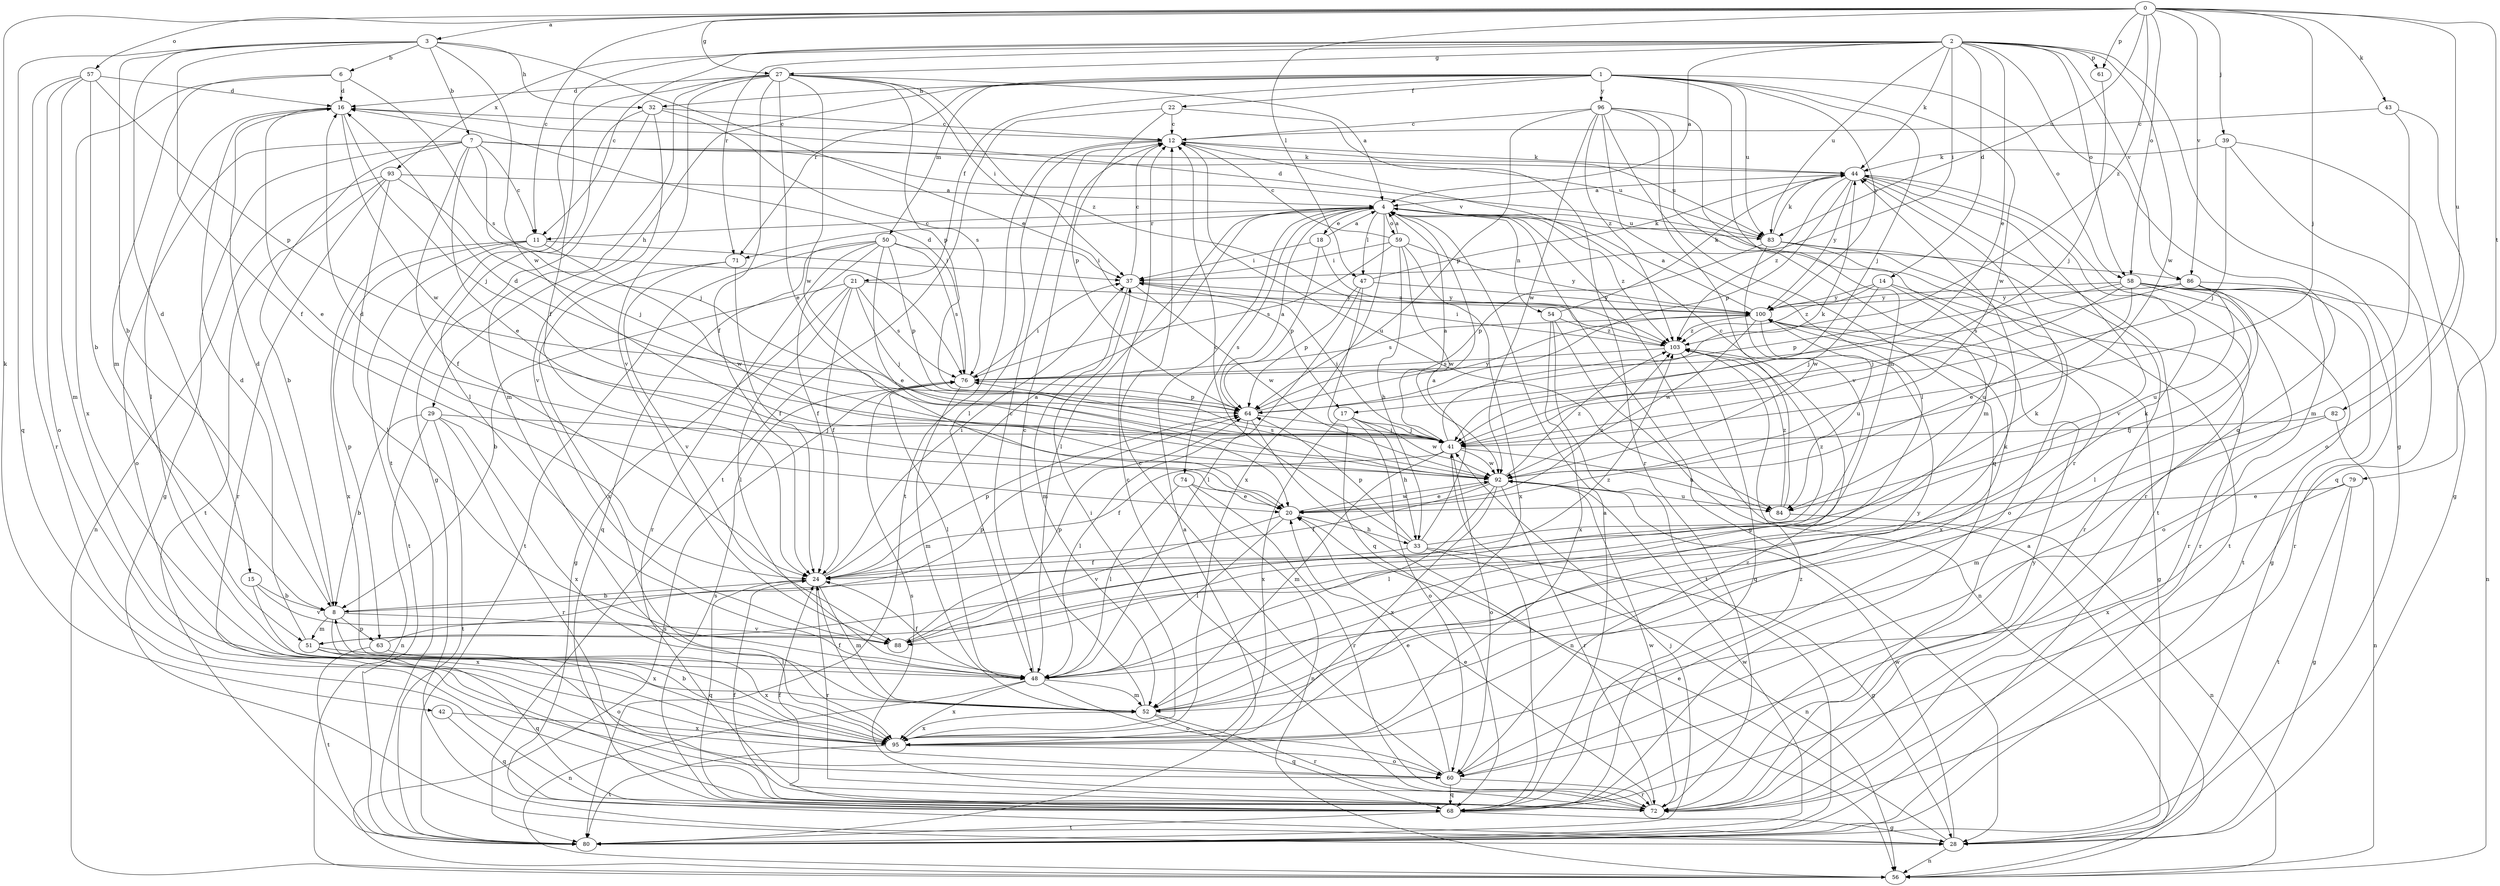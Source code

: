 strict digraph  {
0;
1;
2;
3;
4;
6;
7;
8;
11;
12;
14;
15;
16;
17;
18;
20;
21;
22;
24;
27;
28;
29;
32;
33;
37;
39;
41;
42;
43;
44;
47;
48;
50;
51;
52;
54;
56;
57;
58;
59;
60;
61;
63;
64;
68;
71;
72;
74;
76;
79;
80;
82;
83;
84;
86;
88;
92;
93;
95;
96;
100;
103;
0 -> 3  [label=a];
0 -> 11  [label=c];
0 -> 27  [label=g];
0 -> 39  [label=j];
0 -> 41  [label=j];
0 -> 42  [label=k];
0 -> 43  [label=k];
0 -> 47  [label=l];
0 -> 57  [label=o];
0 -> 58  [label=o];
0 -> 61  [label=p];
0 -> 79  [label=t];
0 -> 82  [label=u];
0 -> 83  [label=u];
0 -> 86  [label=v];
0 -> 103  [label=z];
1 -> 21  [label=f];
1 -> 22  [label=f];
1 -> 29  [label=h];
1 -> 32  [label=h];
1 -> 41  [label=j];
1 -> 50  [label=m];
1 -> 51  [label=m];
1 -> 58  [label=o];
1 -> 71  [label=r];
1 -> 83  [label=u];
1 -> 92  [label=w];
1 -> 96  [label=y];
1 -> 100  [label=y];
2 -> 4  [label=a];
2 -> 11  [label=c];
2 -> 14  [label=d];
2 -> 17  [label=e];
2 -> 24  [label=f];
2 -> 27  [label=g];
2 -> 28  [label=g];
2 -> 37  [label=i];
2 -> 44  [label=k];
2 -> 58  [label=o];
2 -> 61  [label=p];
2 -> 68  [label=q];
2 -> 71  [label=r];
2 -> 83  [label=u];
2 -> 86  [label=v];
2 -> 92  [label=w];
2 -> 93  [label=x];
3 -> 6  [label=b];
3 -> 7  [label=b];
3 -> 8  [label=b];
3 -> 15  [label=d];
3 -> 17  [label=e];
3 -> 24  [label=f];
3 -> 32  [label=h];
3 -> 68  [label=q];
3 -> 92  [label=w];
4 -> 11  [label=c];
4 -> 18  [label=e];
4 -> 28  [label=g];
4 -> 47  [label=l];
4 -> 48  [label=l];
4 -> 54  [label=n];
4 -> 59  [label=o];
4 -> 71  [label=r];
4 -> 74  [label=s];
4 -> 83  [label=u];
4 -> 95  [label=x];
4 -> 103  [label=z];
6 -> 16  [label=d];
6 -> 51  [label=m];
6 -> 76  [label=s];
6 -> 95  [label=x];
7 -> 8  [label=b];
7 -> 11  [label=c];
7 -> 20  [label=e];
7 -> 24  [label=f];
7 -> 28  [label=g];
7 -> 41  [label=j];
7 -> 44  [label=k];
7 -> 60  [label=o];
7 -> 83  [label=u];
7 -> 86  [label=v];
8 -> 16  [label=d];
8 -> 51  [label=m];
8 -> 63  [label=p];
8 -> 88  [label=v];
8 -> 95  [label=x];
8 -> 103  [label=z];
11 -> 37  [label=i];
11 -> 63  [label=p];
11 -> 80  [label=t];
11 -> 92  [label=w];
11 -> 95  [label=x];
12 -> 44  [label=k];
12 -> 48  [label=l];
12 -> 80  [label=t];
12 -> 83  [label=u];
12 -> 84  [label=u];
14 -> 41  [label=j];
14 -> 72  [label=r];
14 -> 84  [label=u];
14 -> 100  [label=y];
14 -> 103  [label=z];
15 -> 8  [label=b];
15 -> 88  [label=v];
15 -> 95  [label=x];
16 -> 12  [label=c];
16 -> 20  [label=e];
16 -> 41  [label=j];
16 -> 48  [label=l];
16 -> 92  [label=w];
17 -> 33  [label=h];
17 -> 41  [label=j];
17 -> 60  [label=o];
17 -> 92  [label=w];
17 -> 95  [label=x];
18 -> 4  [label=a];
18 -> 37  [label=i];
18 -> 64  [label=p];
18 -> 103  [label=z];
20 -> 16  [label=d];
20 -> 33  [label=h];
20 -> 48  [label=l];
20 -> 88  [label=v];
20 -> 92  [label=w];
20 -> 103  [label=z];
21 -> 8  [label=b];
21 -> 24  [label=f];
21 -> 28  [label=g];
21 -> 41  [label=j];
21 -> 48  [label=l];
21 -> 76  [label=s];
21 -> 100  [label=y];
22 -> 12  [label=c];
22 -> 64  [label=p];
22 -> 72  [label=r];
22 -> 80  [label=t];
24 -> 4  [label=a];
24 -> 8  [label=b];
24 -> 37  [label=i];
24 -> 52  [label=m];
24 -> 64  [label=p];
24 -> 68  [label=q];
24 -> 72  [label=r];
27 -> 4  [label=a];
27 -> 16  [label=d];
27 -> 20  [label=e];
27 -> 24  [label=f];
27 -> 37  [label=i];
27 -> 52  [label=m];
27 -> 64  [label=p];
27 -> 80  [label=t];
27 -> 88  [label=v];
27 -> 92  [label=w];
27 -> 103  [label=z];
28 -> 20  [label=e];
28 -> 56  [label=n];
28 -> 92  [label=w];
29 -> 8  [label=b];
29 -> 41  [label=j];
29 -> 56  [label=n];
29 -> 72  [label=r];
29 -> 80  [label=t];
29 -> 95  [label=x];
32 -> 12  [label=c];
32 -> 28  [label=g];
32 -> 48  [label=l];
32 -> 76  [label=s];
32 -> 88  [label=v];
33 -> 4  [label=a];
33 -> 12  [label=c];
33 -> 24  [label=f];
33 -> 28  [label=g];
33 -> 56  [label=n];
33 -> 64  [label=p];
33 -> 103  [label=z];
37 -> 12  [label=c];
37 -> 52  [label=m];
37 -> 92  [label=w];
37 -> 100  [label=y];
39 -> 28  [label=g];
39 -> 41  [label=j];
39 -> 44  [label=k];
39 -> 68  [label=q];
41 -> 4  [label=a];
41 -> 16  [label=d];
41 -> 24  [label=f];
41 -> 37  [label=i];
41 -> 44  [label=k];
41 -> 52  [label=m];
41 -> 60  [label=o];
41 -> 84  [label=u];
41 -> 92  [label=w];
42 -> 68  [label=q];
42 -> 95  [label=x];
43 -> 12  [label=c];
43 -> 52  [label=m];
43 -> 60  [label=o];
44 -> 4  [label=a];
44 -> 64  [label=p];
44 -> 72  [label=r];
44 -> 80  [label=t];
44 -> 88  [label=v];
44 -> 100  [label=y];
44 -> 103  [label=z];
47 -> 44  [label=k];
47 -> 48  [label=l];
47 -> 64  [label=p];
47 -> 68  [label=q];
47 -> 100  [label=y];
48 -> 12  [label=c];
48 -> 24  [label=f];
48 -> 52  [label=m];
48 -> 56  [label=n];
48 -> 60  [label=o];
48 -> 95  [label=x];
50 -> 20  [label=e];
50 -> 24  [label=f];
50 -> 37  [label=i];
50 -> 64  [label=p];
50 -> 68  [label=q];
50 -> 72  [label=r];
50 -> 76  [label=s];
50 -> 80  [label=t];
51 -> 16  [label=d];
51 -> 44  [label=k];
51 -> 48  [label=l];
51 -> 60  [label=o];
51 -> 68  [label=q];
52 -> 12  [label=c];
52 -> 24  [label=f];
52 -> 44  [label=k];
52 -> 68  [label=q];
52 -> 72  [label=r];
52 -> 95  [label=x];
52 -> 100  [label=y];
54 -> 44  [label=k];
54 -> 56  [label=n];
54 -> 80  [label=t];
54 -> 95  [label=x];
54 -> 103  [label=z];
56 -> 4  [label=a];
56 -> 76  [label=s];
57 -> 8  [label=b];
57 -> 16  [label=d];
57 -> 52  [label=m];
57 -> 60  [label=o];
57 -> 64  [label=p];
57 -> 72  [label=r];
58 -> 20  [label=e];
58 -> 24  [label=f];
58 -> 28  [label=g];
58 -> 41  [label=j];
58 -> 56  [label=n];
58 -> 64  [label=p];
58 -> 72  [label=r];
58 -> 80  [label=t];
58 -> 100  [label=y];
59 -> 4  [label=a];
59 -> 12  [label=c];
59 -> 33  [label=h];
59 -> 37  [label=i];
59 -> 76  [label=s];
59 -> 92  [label=w];
59 -> 95  [label=x];
59 -> 100  [label=y];
60 -> 12  [label=c];
60 -> 20  [label=e];
60 -> 68  [label=q];
60 -> 72  [label=r];
60 -> 103  [label=z];
61 -> 41  [label=j];
63 -> 64  [label=p];
63 -> 80  [label=t];
63 -> 95  [label=x];
64 -> 4  [label=a];
64 -> 41  [label=j];
64 -> 48  [label=l];
64 -> 56  [label=n];
64 -> 100  [label=y];
68 -> 4  [label=a];
68 -> 24  [label=f];
68 -> 28  [label=g];
68 -> 41  [label=j];
68 -> 76  [label=s];
68 -> 80  [label=t];
68 -> 103  [label=z];
71 -> 24  [label=f];
71 -> 88  [label=v];
71 -> 95  [label=x];
72 -> 12  [label=c];
72 -> 20  [label=e];
72 -> 24  [label=f];
72 -> 76  [label=s];
72 -> 92  [label=w];
72 -> 100  [label=y];
74 -> 20  [label=e];
74 -> 48  [label=l];
74 -> 56  [label=n];
74 -> 72  [label=r];
76 -> 16  [label=d];
76 -> 37  [label=i];
76 -> 48  [label=l];
76 -> 52  [label=m];
76 -> 64  [label=p];
79 -> 20  [label=e];
79 -> 28  [label=g];
79 -> 80  [label=t];
79 -> 95  [label=x];
80 -> 4  [label=a];
80 -> 41  [label=j];
80 -> 92  [label=w];
82 -> 41  [label=j];
82 -> 52  [label=m];
82 -> 56  [label=n];
83 -> 16  [label=d];
83 -> 44  [label=k];
83 -> 60  [label=o];
83 -> 64  [label=p];
83 -> 72  [label=r];
83 -> 80  [label=t];
83 -> 92  [label=w];
84 -> 12  [label=c];
84 -> 56  [label=n];
84 -> 103  [label=z];
86 -> 48  [label=l];
86 -> 60  [label=o];
86 -> 72  [label=r];
86 -> 76  [label=s];
86 -> 84  [label=u];
86 -> 100  [label=y];
88 -> 44  [label=k];
88 -> 64  [label=p];
92 -> 20  [label=e];
92 -> 24  [label=f];
92 -> 48  [label=l];
92 -> 72  [label=r];
92 -> 76  [label=s];
92 -> 84  [label=u];
92 -> 95  [label=x];
92 -> 103  [label=z];
93 -> 4  [label=a];
93 -> 41  [label=j];
93 -> 48  [label=l];
93 -> 56  [label=n];
93 -> 72  [label=r];
93 -> 80  [label=t];
95 -> 8  [label=b];
95 -> 37  [label=i];
95 -> 60  [label=o];
95 -> 80  [label=t];
96 -> 12  [label=c];
96 -> 48  [label=l];
96 -> 52  [label=m];
96 -> 64  [label=p];
96 -> 68  [label=q];
96 -> 72  [label=r];
96 -> 88  [label=v];
96 -> 92  [label=w];
96 -> 103  [label=z];
100 -> 4  [label=a];
100 -> 28  [label=g];
100 -> 76  [label=s];
100 -> 84  [label=u];
100 -> 92  [label=w];
100 -> 95  [label=x];
100 -> 103  [label=z];
103 -> 37  [label=i];
103 -> 68  [label=q];
103 -> 76  [label=s];
}

